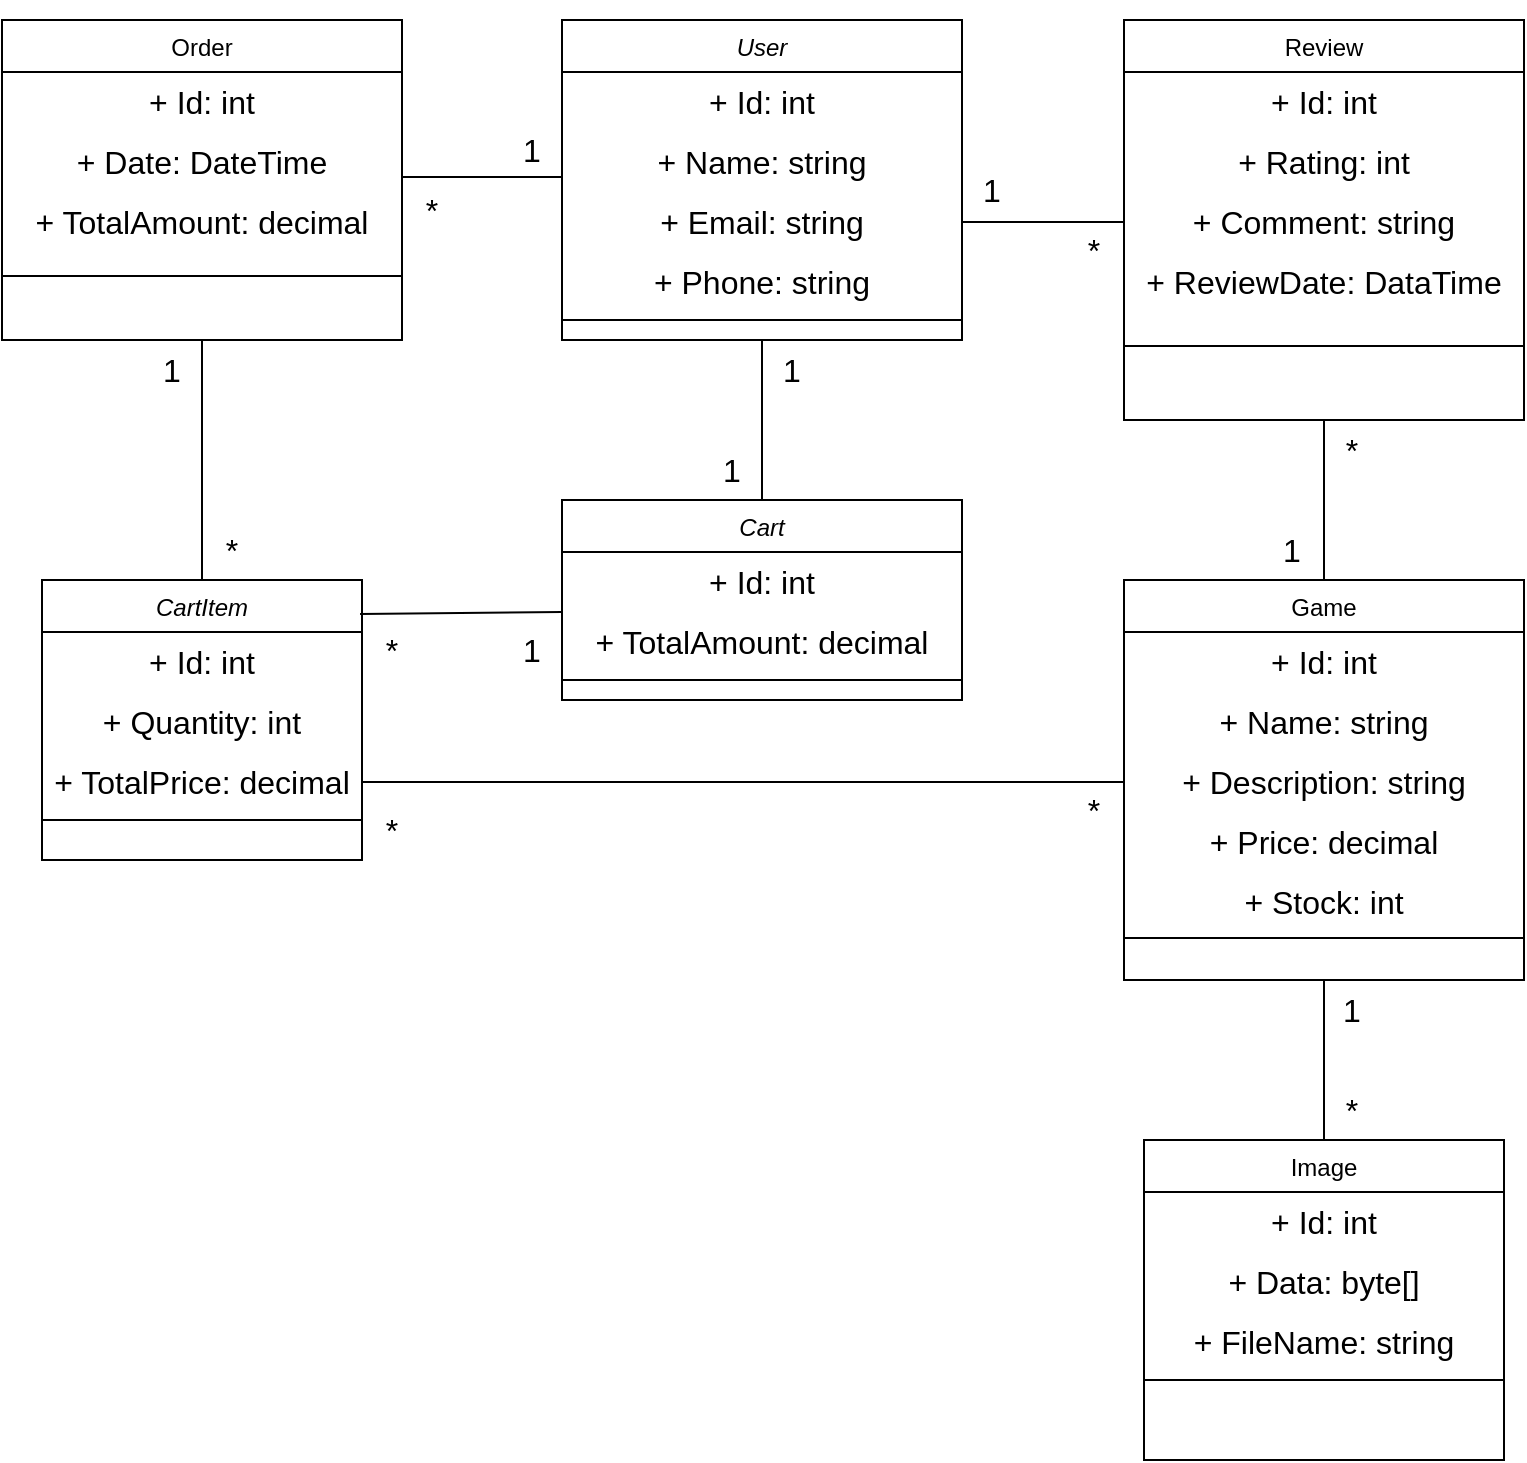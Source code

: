 <mxfile version="25.0.3">
  <diagram id="C5RBs43oDa-KdzZeNtuy" name="Page-1">
    <mxGraphModel dx="838" dy="966" grid="1" gridSize="10" guides="1" tooltips="1" connect="1" arrows="1" fold="1" page="1" pageScale="1" pageWidth="827" pageHeight="1169" math="0" shadow="0">
      <root>
        <mxCell id="WIyWlLk6GJQsqaUBKTNV-0" />
        <mxCell id="WIyWlLk6GJQsqaUBKTNV-1" parent="WIyWlLk6GJQsqaUBKTNV-0" />
        <mxCell id="zkfFHV4jXpPFQw0GAbJ--0" value="User" style="swimlane;fontStyle=2;align=center;verticalAlign=top;childLayout=stackLayout;horizontal=1;startSize=26;horizontalStack=0;resizeParent=1;resizeLast=0;collapsible=1;marginBottom=0;rounded=0;shadow=0;strokeWidth=1;" parent="WIyWlLk6GJQsqaUBKTNV-1" vertex="1">
          <mxGeometry x="321" y="80" width="200" height="160" as="geometry">
            <mxRectangle x="230" y="140" width="160" height="26" as="alternateBounds" />
          </mxGeometry>
        </mxCell>
        <mxCell id="WZ_tyTC8lOv9ADX9z_lG-27" value="+ Id: int" style="text;html=1;align=center;verticalAlign=middle;whiteSpace=wrap;rounded=0;fontSize=16;" parent="zkfFHV4jXpPFQw0GAbJ--0" vertex="1">
          <mxGeometry y="26" width="200" height="30" as="geometry" />
        </mxCell>
        <mxCell id="WZ_tyTC8lOv9ADX9z_lG-28" value="+ Name: string" style="text;html=1;align=center;verticalAlign=middle;whiteSpace=wrap;rounded=0;fontSize=16;" parent="zkfFHV4jXpPFQw0GAbJ--0" vertex="1">
          <mxGeometry y="56" width="200" height="30" as="geometry" />
        </mxCell>
        <mxCell id="WZ_tyTC8lOv9ADX9z_lG-29" value="+ Email: string" style="text;html=1;align=center;verticalAlign=middle;whiteSpace=wrap;rounded=0;fontSize=16;" parent="zkfFHV4jXpPFQw0GAbJ--0" vertex="1">
          <mxGeometry y="86" width="200" height="30" as="geometry" />
        </mxCell>
        <mxCell id="WZ_tyTC8lOv9ADX9z_lG-30" value="+ Phone: string" style="text;html=1;align=center;verticalAlign=middle;whiteSpace=wrap;rounded=0;fontSize=16;" parent="zkfFHV4jXpPFQw0GAbJ--0" vertex="1">
          <mxGeometry y="116" width="200" height="30" as="geometry" />
        </mxCell>
        <mxCell id="zkfFHV4jXpPFQw0GAbJ--4" value="" style="line;html=1;strokeWidth=1;align=left;verticalAlign=middle;spacingTop=-1;spacingLeft=3;spacingRight=3;rotatable=0;labelPosition=right;points=[];portConstraint=eastwest;" parent="zkfFHV4jXpPFQw0GAbJ--0" vertex="1">
          <mxGeometry y="146" width="200" height="8" as="geometry" />
        </mxCell>
        <mxCell id="zkfFHV4jXpPFQw0GAbJ--6" value="Game" style="swimlane;fontStyle=0;align=center;verticalAlign=top;childLayout=stackLayout;horizontal=1;startSize=26;horizontalStack=0;resizeParent=1;resizeLast=0;collapsible=1;marginBottom=0;rounded=0;shadow=0;strokeWidth=1;" parent="WIyWlLk6GJQsqaUBKTNV-1" vertex="1">
          <mxGeometry x="602" y="360" width="200" height="200" as="geometry">
            <mxRectangle x="130" y="380" width="160" height="26" as="alternateBounds" />
          </mxGeometry>
        </mxCell>
        <mxCell id="WZ_tyTC8lOv9ADX9z_lG-7" value="+ Id: int" style="text;html=1;align=center;verticalAlign=middle;whiteSpace=wrap;rounded=0;fontSize=16;" parent="zkfFHV4jXpPFQw0GAbJ--6" vertex="1">
          <mxGeometry y="26" width="200" height="30" as="geometry" />
        </mxCell>
        <mxCell id="WZ_tyTC8lOv9ADX9z_lG-11" value="+ Name: string" style="text;html=1;align=center;verticalAlign=middle;whiteSpace=wrap;rounded=0;fontSize=16;" parent="zkfFHV4jXpPFQw0GAbJ--6" vertex="1">
          <mxGeometry y="56" width="200" height="30" as="geometry" />
        </mxCell>
        <mxCell id="WZ_tyTC8lOv9ADX9z_lG-13" value="+ Description: string" style="text;html=1;align=center;verticalAlign=middle;whiteSpace=wrap;rounded=0;fontSize=16;" parent="zkfFHV4jXpPFQw0GAbJ--6" vertex="1">
          <mxGeometry y="86" width="200" height="30" as="geometry" />
        </mxCell>
        <mxCell id="WZ_tyTC8lOv9ADX9z_lG-14" value="+ Price: decimal" style="text;html=1;align=center;verticalAlign=middle;whiteSpace=wrap;rounded=0;fontSize=16;" parent="zkfFHV4jXpPFQw0GAbJ--6" vertex="1">
          <mxGeometry y="116" width="200" height="30" as="geometry" />
        </mxCell>
        <mxCell id="WZ_tyTC8lOv9ADX9z_lG-15" value="+ Stock: int" style="text;html=1;align=center;verticalAlign=middle;whiteSpace=wrap;rounded=0;fontSize=16;" parent="zkfFHV4jXpPFQw0GAbJ--6" vertex="1">
          <mxGeometry y="146" width="200" height="30" as="geometry" />
        </mxCell>
        <mxCell id="zkfFHV4jXpPFQw0GAbJ--9" value="" style="line;html=1;strokeWidth=1;align=left;verticalAlign=middle;spacingTop=-1;spacingLeft=3;spacingRight=3;rotatable=0;labelPosition=right;points=[];portConstraint=eastwest;" parent="zkfFHV4jXpPFQw0GAbJ--6" vertex="1">
          <mxGeometry y="176" width="200" height="6" as="geometry" />
        </mxCell>
        <mxCell id="zkfFHV4jXpPFQw0GAbJ--13" value="Order" style="swimlane;fontStyle=0;align=center;verticalAlign=top;childLayout=stackLayout;horizontal=1;startSize=26;horizontalStack=0;resizeParent=1;resizeLast=0;collapsible=1;marginBottom=0;rounded=0;shadow=0;strokeWidth=1;" parent="WIyWlLk6GJQsqaUBKTNV-1" vertex="1">
          <mxGeometry x="41" y="80" width="200" height="160" as="geometry">
            <mxRectangle x="340" y="380" width="170" height="26" as="alternateBounds" />
          </mxGeometry>
        </mxCell>
        <mxCell id="WZ_tyTC8lOv9ADX9z_lG-31" value="+ Id: int" style="text;html=1;align=center;verticalAlign=middle;whiteSpace=wrap;rounded=0;fontSize=16;" parent="zkfFHV4jXpPFQw0GAbJ--13" vertex="1">
          <mxGeometry y="26" width="200" height="30" as="geometry" />
        </mxCell>
        <mxCell id="WZ_tyTC8lOv9ADX9z_lG-32" value="+ Date: DateTime" style="text;html=1;align=center;verticalAlign=middle;whiteSpace=wrap;rounded=0;fontSize=16;" parent="zkfFHV4jXpPFQw0GAbJ--13" vertex="1">
          <mxGeometry y="56" width="200" height="30" as="geometry" />
        </mxCell>
        <mxCell id="WZ_tyTC8lOv9ADX9z_lG-33" value="+ TotalAmount: decimal" style="text;html=1;align=center;verticalAlign=middle;whiteSpace=wrap;rounded=0;fontSize=16;" parent="zkfFHV4jXpPFQw0GAbJ--13" vertex="1">
          <mxGeometry y="86" width="200" height="30" as="geometry" />
        </mxCell>
        <mxCell id="zkfFHV4jXpPFQw0GAbJ--15" value="" style="line;html=1;strokeWidth=1;align=left;verticalAlign=middle;spacingTop=-1;spacingLeft=3;spacingRight=3;rotatable=0;labelPosition=right;points=[];portConstraint=eastwest;" parent="zkfFHV4jXpPFQw0GAbJ--13" vertex="1">
          <mxGeometry y="116" width="200" height="24" as="geometry" />
        </mxCell>
        <mxCell id="WZ_tyTC8lOv9ADX9z_lG-0" value="Image" style="swimlane;fontStyle=0;align=center;verticalAlign=top;childLayout=stackLayout;horizontal=1;startSize=26;horizontalStack=0;resizeParent=1;resizeLast=0;collapsible=1;marginBottom=0;rounded=0;shadow=0;strokeWidth=1;" parent="WIyWlLk6GJQsqaUBKTNV-1" vertex="1">
          <mxGeometry x="612" y="640" width="180" height="160" as="geometry">
            <mxRectangle x="340" y="380" width="170" height="26" as="alternateBounds" />
          </mxGeometry>
        </mxCell>
        <mxCell id="WZ_tyTC8lOv9ADX9z_lG-16" value="+ Id: int" style="text;html=1;align=center;verticalAlign=middle;whiteSpace=wrap;rounded=0;fontSize=16;" parent="WZ_tyTC8lOv9ADX9z_lG-0" vertex="1">
          <mxGeometry y="26" width="180" height="30" as="geometry" />
        </mxCell>
        <mxCell id="WZ_tyTC8lOv9ADX9z_lG-17" value="+ Data: byte[]" style="text;html=1;align=center;verticalAlign=middle;whiteSpace=wrap;rounded=0;fontSize=16;" parent="WZ_tyTC8lOv9ADX9z_lG-0" vertex="1">
          <mxGeometry y="56" width="180" height="30" as="geometry" />
        </mxCell>
        <mxCell id="WZ_tyTC8lOv9ADX9z_lG-18" value="+ FileName: string" style="text;html=1;align=center;verticalAlign=middle;whiteSpace=wrap;rounded=0;fontSize=16;" parent="WZ_tyTC8lOv9ADX9z_lG-0" vertex="1">
          <mxGeometry y="86" width="180" height="30" as="geometry" />
        </mxCell>
        <mxCell id="WZ_tyTC8lOv9ADX9z_lG-2" value="" style="line;html=1;strokeWidth=1;align=left;verticalAlign=middle;spacingTop=-1;spacingLeft=3;spacingRight=3;rotatable=0;labelPosition=right;points=[];portConstraint=eastwest;" parent="WZ_tyTC8lOv9ADX9z_lG-0" vertex="1">
          <mxGeometry y="116" width="180" height="8" as="geometry" />
        </mxCell>
        <mxCell id="WZ_tyTC8lOv9ADX9z_lG-3" value="Review" style="swimlane;fontStyle=0;align=center;verticalAlign=top;childLayout=stackLayout;horizontal=1;startSize=26;horizontalStack=0;resizeParent=1;resizeLast=0;collapsible=1;marginBottom=0;rounded=0;shadow=0;strokeWidth=1;" parent="WIyWlLk6GJQsqaUBKTNV-1" vertex="1">
          <mxGeometry x="602" y="80" width="200" height="200" as="geometry">
            <mxRectangle x="340" y="380" width="170" height="26" as="alternateBounds" />
          </mxGeometry>
        </mxCell>
        <mxCell id="WZ_tyTC8lOv9ADX9z_lG-19" value="+ Id: int" style="text;html=1;align=center;verticalAlign=middle;whiteSpace=wrap;rounded=0;fontSize=16;" parent="WZ_tyTC8lOv9ADX9z_lG-3" vertex="1">
          <mxGeometry y="26" width="200" height="30" as="geometry" />
        </mxCell>
        <mxCell id="WZ_tyTC8lOv9ADX9z_lG-20" value="+ Rating: int" style="text;html=1;align=center;verticalAlign=middle;whiteSpace=wrap;rounded=0;fontSize=16;" parent="WZ_tyTC8lOv9ADX9z_lG-3" vertex="1">
          <mxGeometry y="56" width="200" height="30" as="geometry" />
        </mxCell>
        <mxCell id="WZ_tyTC8lOv9ADX9z_lG-21" value="+ Comment: string" style="text;html=1;align=center;verticalAlign=middle;whiteSpace=wrap;rounded=0;fontSize=16;" parent="WZ_tyTC8lOv9ADX9z_lG-3" vertex="1">
          <mxGeometry y="86" width="200" height="30" as="geometry" />
        </mxCell>
        <mxCell id="WZ_tyTC8lOv9ADX9z_lG-22" value="+ ReviewDate: DataTime" style="text;html=1;align=center;verticalAlign=middle;whiteSpace=wrap;rounded=0;fontSize=16;" parent="WZ_tyTC8lOv9ADX9z_lG-3" vertex="1">
          <mxGeometry y="116" width="200" height="30" as="geometry" />
        </mxCell>
        <mxCell id="WZ_tyTC8lOv9ADX9z_lG-23" value="" style="line;html=1;strokeWidth=1;align=left;verticalAlign=middle;spacingTop=-1;spacingLeft=3;spacingRight=3;rotatable=0;labelPosition=right;points=[];portConstraint=eastwest;" parent="WZ_tyTC8lOv9ADX9z_lG-3" vertex="1">
          <mxGeometry y="146" width="200" height="34" as="geometry" />
        </mxCell>
        <mxCell id="WZ_tyTC8lOv9ADX9z_lG-6" value="" style="endArrow=none;html=1;rounded=0;fontSize=12;startSize=8;endSize=8;curved=1;entryX=0.5;entryY=1;entryDx=0;entryDy=0;exitX=0.5;exitY=0;exitDx=0;exitDy=0;" parent="WIyWlLk6GJQsqaUBKTNV-1" source="zkfFHV4jXpPFQw0GAbJ--6" target="WZ_tyTC8lOv9ADX9z_lG-3" edge="1">
          <mxGeometry width="50" height="50" relative="1" as="geometry">
            <mxPoint x="242" y="640" as="sourcePoint" />
            <mxPoint x="302" y="500" as="targetPoint" />
          </mxGeometry>
        </mxCell>
        <mxCell id="WZ_tyTC8lOv9ADX9z_lG-34" style="edgeStyle=none;curved=1;rounded=0;orthogonalLoop=1;jettySize=auto;html=1;exitX=0.75;exitY=0;exitDx=0;exitDy=0;fontSize=12;startSize=8;endSize=8;" parent="WIyWlLk6GJQsqaUBKTNV-1" source="zkfFHV4jXpPFQw0GAbJ--13" target="zkfFHV4jXpPFQw0GAbJ--13" edge="1">
          <mxGeometry relative="1" as="geometry" />
        </mxCell>
        <mxCell id="WZ_tyTC8lOv9ADX9z_lG-38" value="" style="endArrow=none;html=1;rounded=0;fontSize=12;startSize=8;endSize=8;curved=1;exitX=0.5;exitY=1;exitDx=0;exitDy=0;entryX=0.5;entryY=0;entryDx=0;entryDy=0;" parent="WIyWlLk6GJQsqaUBKTNV-1" source="zkfFHV4jXpPFQw0GAbJ--6" target="WZ_tyTC8lOv9ADX9z_lG-0" edge="1">
          <mxGeometry width="50" height="50" relative="1" as="geometry">
            <mxPoint x="202" y="680.0" as="sourcePoint" />
            <mxPoint x="302" y="680" as="targetPoint" />
          </mxGeometry>
        </mxCell>
        <mxCell id="WZ_tyTC8lOv9ADX9z_lG-40" value="" style="endArrow=none;html=1;rounded=0;fontSize=12;startSize=8;endSize=8;curved=1;entryX=0.5;entryY=0;entryDx=0;entryDy=0;exitX=0.5;exitY=1;exitDx=0;exitDy=0;" parent="WIyWlLk6GJQsqaUBKTNV-1" source="zkfFHV4jXpPFQw0GAbJ--13" target="of8N-HSmXlGnzdU1bNE2-14" edge="1">
          <mxGeometry width="50" height="50" relative="1" as="geometry">
            <mxPoint x="151" y="568" as="sourcePoint" />
            <mxPoint x="141" y="318" as="targetPoint" />
          </mxGeometry>
        </mxCell>
        <mxCell id="WZ_tyTC8lOv9ADX9z_lG-42" value="" style="endArrow=none;html=1;rounded=0;fontSize=12;startSize=8;endSize=8;curved=1;entryX=0;entryY=0.75;entryDx=0;entryDy=0;exitX=1;exitY=0.75;exitDx=0;exitDy=0;" parent="WIyWlLk6GJQsqaUBKTNV-1" source="WZ_tyTC8lOv9ADX9z_lG-32" target="WZ_tyTC8lOv9ADX9z_lG-28" edge="1">
          <mxGeometry width="50" height="50" relative="1" as="geometry">
            <mxPoint x="281" y="150" as="sourcePoint" />
            <mxPoint x="281" y="228" as="targetPoint" />
          </mxGeometry>
        </mxCell>
        <mxCell id="WZ_tyTC8lOv9ADX9z_lG-49" value="1" style="text;html=1;align=center;verticalAlign=middle;whiteSpace=wrap;rounded=0;fontSize=16;" parent="WIyWlLk6GJQsqaUBKTNV-1" vertex="1">
          <mxGeometry x="291" y="130" width="30" height="30" as="geometry" />
        </mxCell>
        <mxCell id="WZ_tyTC8lOv9ADX9z_lG-50" value="*" style="text;html=1;align=center;verticalAlign=middle;whiteSpace=wrap;rounded=0;fontSize=16;" parent="WIyWlLk6GJQsqaUBKTNV-1" vertex="1">
          <mxGeometry x="241" y="160" width="30" height="30" as="geometry" />
        </mxCell>
        <mxCell id="of8N-HSmXlGnzdU1bNE2-0" value="Cart" style="swimlane;fontStyle=2;align=center;verticalAlign=top;childLayout=stackLayout;horizontal=1;startSize=26;horizontalStack=0;resizeParent=1;resizeLast=0;collapsible=1;marginBottom=0;rounded=0;shadow=0;strokeWidth=1;" parent="WIyWlLk6GJQsqaUBKTNV-1" vertex="1">
          <mxGeometry x="321" y="320" width="200" height="100" as="geometry">
            <mxRectangle x="230" y="140" width="160" height="26" as="alternateBounds" />
          </mxGeometry>
        </mxCell>
        <mxCell id="of8N-HSmXlGnzdU1bNE2-1" value="+ Id: int" style="text;html=1;align=center;verticalAlign=middle;whiteSpace=wrap;rounded=0;fontSize=16;" parent="of8N-HSmXlGnzdU1bNE2-0" vertex="1">
          <mxGeometry y="26" width="200" height="30" as="geometry" />
        </mxCell>
        <mxCell id="of8N-HSmXlGnzdU1bNE2-23" value="+ TotalAmount: decimal" style="text;html=1;align=center;verticalAlign=middle;whiteSpace=wrap;rounded=0;fontSize=16;" parent="of8N-HSmXlGnzdU1bNE2-0" vertex="1">
          <mxGeometry y="56" width="200" height="30" as="geometry" />
        </mxCell>
        <mxCell id="of8N-HSmXlGnzdU1bNE2-5" value="" style="line;html=1;strokeWidth=1;align=left;verticalAlign=middle;spacingTop=-1;spacingLeft=3;spacingRight=3;rotatable=0;labelPosition=right;points=[];portConstraint=eastwest;" parent="of8N-HSmXlGnzdU1bNE2-0" vertex="1">
          <mxGeometry y="86" width="200" height="8" as="geometry" />
        </mxCell>
        <mxCell id="of8N-HSmXlGnzdU1bNE2-11" value="" style="endArrow=none;html=1;rounded=0;fontSize=12;startSize=8;endSize=8;curved=1;exitX=1;exitY=0.5;exitDx=0;exitDy=0;entryX=0;entryY=0.5;entryDx=0;entryDy=0;" parent="WIyWlLk6GJQsqaUBKTNV-1" source="WZ_tyTC8lOv9ADX9z_lG-29" target="WZ_tyTC8lOv9ADX9z_lG-21" edge="1">
          <mxGeometry width="50" height="50" relative="1" as="geometry">
            <mxPoint x="251" y="169" as="sourcePoint" />
            <mxPoint x="641" y="250" as="targetPoint" />
          </mxGeometry>
        </mxCell>
        <mxCell id="of8N-HSmXlGnzdU1bNE2-12" value="" style="endArrow=none;html=1;rounded=0;fontSize=12;startSize=8;endSize=8;curved=1;entryX=0.5;entryY=0;entryDx=0;entryDy=0;exitX=0.5;exitY=1;exitDx=0;exitDy=0;" parent="WIyWlLk6GJQsqaUBKTNV-1" source="zkfFHV4jXpPFQw0GAbJ--0" target="of8N-HSmXlGnzdU1bNE2-0" edge="1">
          <mxGeometry width="50" height="50" relative="1" as="geometry">
            <mxPoint x="151" y="250" as="sourcePoint" />
            <mxPoint x="151" y="328" as="targetPoint" />
          </mxGeometry>
        </mxCell>
        <mxCell id="of8N-HSmXlGnzdU1bNE2-14" value="CartItem" style="swimlane;fontStyle=2;align=center;verticalAlign=top;childLayout=stackLayout;horizontal=1;startSize=26;horizontalStack=0;resizeParent=1;resizeLast=0;collapsible=1;marginBottom=0;rounded=0;shadow=0;strokeWidth=1;" parent="WIyWlLk6GJQsqaUBKTNV-1" vertex="1">
          <mxGeometry x="61" y="360" width="160" height="140" as="geometry">
            <mxRectangle x="230" y="140" width="160" height="26" as="alternateBounds" />
          </mxGeometry>
        </mxCell>
        <mxCell id="of8N-HSmXlGnzdU1bNE2-15" value="+ Id: int" style="text;html=1;align=center;verticalAlign=middle;whiteSpace=wrap;rounded=0;fontSize=16;" parent="of8N-HSmXlGnzdU1bNE2-14" vertex="1">
          <mxGeometry y="26" width="160" height="30" as="geometry" />
        </mxCell>
        <mxCell id="of8N-HSmXlGnzdU1bNE2-16" value="+ Quantity: int" style="text;html=1;align=center;verticalAlign=middle;whiteSpace=wrap;rounded=0;fontSize=16;" parent="of8N-HSmXlGnzdU1bNE2-14" vertex="1">
          <mxGeometry y="56" width="160" height="30" as="geometry" />
        </mxCell>
        <mxCell id="of8N-HSmXlGnzdU1bNE2-20" value="+ TotalPrice: decimal" style="text;html=1;align=center;verticalAlign=middle;whiteSpace=wrap;rounded=0;fontSize=16;" parent="of8N-HSmXlGnzdU1bNE2-14" vertex="1">
          <mxGeometry y="86" width="160" height="30" as="geometry" />
        </mxCell>
        <mxCell id="of8N-HSmXlGnzdU1bNE2-19" value="" style="line;html=1;strokeWidth=1;align=left;verticalAlign=middle;spacingTop=-1;spacingLeft=3;spacingRight=3;rotatable=0;labelPosition=right;points=[];portConstraint=eastwest;" parent="of8N-HSmXlGnzdU1bNE2-14" vertex="1">
          <mxGeometry y="116" width="160" height="8" as="geometry" />
        </mxCell>
        <mxCell id="of8N-HSmXlGnzdU1bNE2-21" value="" style="endArrow=none;html=1;rounded=0;fontSize=12;startSize=8;endSize=8;curved=1;entryX=0.994;entryY=0.121;entryDx=0;entryDy=0;exitX=0;exitY=0;exitDx=0;exitDy=0;entryPerimeter=0;" parent="WIyWlLk6GJQsqaUBKTNV-1" source="of8N-HSmXlGnzdU1bNE2-23" target="of8N-HSmXlGnzdU1bNE2-14" edge="1">
          <mxGeometry width="50" height="50" relative="1" as="geometry">
            <mxPoint x="151" y="250" as="sourcePoint" />
            <mxPoint x="151" y="420" as="targetPoint" />
          </mxGeometry>
        </mxCell>
        <mxCell id="of8N-HSmXlGnzdU1bNE2-22" value="" style="endArrow=none;html=1;rounded=0;fontSize=12;startSize=8;endSize=8;curved=1;entryX=1;entryY=0.5;entryDx=0;entryDy=0;exitX=0;exitY=0.5;exitDx=0;exitDy=0;" parent="WIyWlLk6GJQsqaUBKTNV-1" source="WZ_tyTC8lOv9ADX9z_lG-13" target="of8N-HSmXlGnzdU1bNE2-20" edge="1">
          <mxGeometry width="50" height="50" relative="1" as="geometry">
            <mxPoint x="431" y="430" as="sourcePoint" />
            <mxPoint x="371" y="525" as="targetPoint" />
          </mxGeometry>
        </mxCell>
        <mxCell id="of8N-HSmXlGnzdU1bNE2-24" value="1" style="text;html=1;align=center;verticalAlign=middle;whiteSpace=wrap;rounded=0;fontSize=16;" parent="WIyWlLk6GJQsqaUBKTNV-1" vertex="1">
          <mxGeometry x="421" y="240" width="30" height="30" as="geometry" />
        </mxCell>
        <mxCell id="of8N-HSmXlGnzdU1bNE2-25" value="1" style="text;html=1;align=center;verticalAlign=middle;whiteSpace=wrap;rounded=0;fontSize=16;" parent="WIyWlLk6GJQsqaUBKTNV-1" vertex="1">
          <mxGeometry x="391" y="290" width="30" height="30" as="geometry" />
        </mxCell>
        <mxCell id="of8N-HSmXlGnzdU1bNE2-26" value="1" style="text;html=1;align=center;verticalAlign=middle;whiteSpace=wrap;rounded=0;fontSize=16;" parent="WIyWlLk6GJQsqaUBKTNV-1" vertex="1">
          <mxGeometry x="521" y="150" width="30" height="30" as="geometry" />
        </mxCell>
        <mxCell id="of8N-HSmXlGnzdU1bNE2-27" value="*" style="text;html=1;align=center;verticalAlign=middle;whiteSpace=wrap;rounded=0;fontSize=16;" parent="WIyWlLk6GJQsqaUBKTNV-1" vertex="1">
          <mxGeometry x="572" y="180" width="30" height="30" as="geometry" />
        </mxCell>
        <mxCell id="of8N-HSmXlGnzdU1bNE2-28" value="*" style="text;html=1;align=center;verticalAlign=middle;whiteSpace=wrap;rounded=0;fontSize=16;" parent="WIyWlLk6GJQsqaUBKTNV-1" vertex="1">
          <mxGeometry x="701" y="280" width="30" height="30" as="geometry" />
        </mxCell>
        <mxCell id="of8N-HSmXlGnzdU1bNE2-29" value="1" style="text;html=1;align=center;verticalAlign=middle;whiteSpace=wrap;rounded=0;fontSize=16;" parent="WIyWlLk6GJQsqaUBKTNV-1" vertex="1">
          <mxGeometry x="671" y="330" width="30" height="30" as="geometry" />
        </mxCell>
        <mxCell id="of8N-HSmXlGnzdU1bNE2-30" value="*" style="text;html=1;align=center;verticalAlign=middle;whiteSpace=wrap;rounded=0;fontSize=16;" parent="WIyWlLk6GJQsqaUBKTNV-1" vertex="1">
          <mxGeometry x="701" y="610" width="30" height="30" as="geometry" />
        </mxCell>
        <mxCell id="of8N-HSmXlGnzdU1bNE2-31" value="1" style="text;html=1;align=center;verticalAlign=middle;whiteSpace=wrap;rounded=0;fontSize=16;" parent="WIyWlLk6GJQsqaUBKTNV-1" vertex="1">
          <mxGeometry x="701" y="560" width="30" height="30" as="geometry" />
        </mxCell>
        <mxCell id="of8N-HSmXlGnzdU1bNE2-32" value="1" style="text;html=1;align=center;verticalAlign=middle;whiteSpace=wrap;rounded=0;fontSize=16;" parent="WIyWlLk6GJQsqaUBKTNV-1" vertex="1">
          <mxGeometry x="291" y="380" width="30" height="30" as="geometry" />
        </mxCell>
        <mxCell id="of8N-HSmXlGnzdU1bNE2-33" value="*" style="text;html=1;align=center;verticalAlign=middle;whiteSpace=wrap;rounded=0;fontSize=16;" parent="WIyWlLk6GJQsqaUBKTNV-1" vertex="1">
          <mxGeometry x="221" y="380" width="30" height="30" as="geometry" />
        </mxCell>
        <mxCell id="of8N-HSmXlGnzdU1bNE2-34" value="*" style="text;html=1;align=center;verticalAlign=middle;whiteSpace=wrap;rounded=0;fontSize=16;" parent="WIyWlLk6GJQsqaUBKTNV-1" vertex="1">
          <mxGeometry x="572" y="460" width="30" height="30" as="geometry" />
        </mxCell>
        <mxCell id="of8N-HSmXlGnzdU1bNE2-38" value="1" style="text;html=1;align=center;verticalAlign=middle;whiteSpace=wrap;rounded=0;fontSize=16;" parent="WIyWlLk6GJQsqaUBKTNV-1" vertex="1">
          <mxGeometry x="111" y="240" width="30" height="30" as="geometry" />
        </mxCell>
        <mxCell id="of8N-HSmXlGnzdU1bNE2-39" value="*" style="text;html=1;align=center;verticalAlign=middle;whiteSpace=wrap;rounded=0;fontSize=16;" parent="WIyWlLk6GJQsqaUBKTNV-1" vertex="1">
          <mxGeometry x="141" y="330" width="30" height="30" as="geometry" />
        </mxCell>
        <mxCell id="E0NUCHLWMyOxqEbn2WQx-0" value="*" style="text;html=1;align=center;verticalAlign=middle;whiteSpace=wrap;rounded=0;fontSize=16;" vertex="1" parent="WIyWlLk6GJQsqaUBKTNV-1">
          <mxGeometry x="221" y="470" width="30" height="30" as="geometry" />
        </mxCell>
      </root>
    </mxGraphModel>
  </diagram>
</mxfile>
